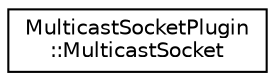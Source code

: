 digraph "Graphical Class Hierarchy"
{
 // LATEX_PDF_SIZE
  edge [fontname="Helvetica",fontsize="10",labelfontname="Helvetica",labelfontsize="10"];
  node [fontname="Helvetica",fontsize="10",shape=record];
  rankdir="LR";
  Node0 [label="MulticastSocketPlugin\l::MulticastSocket",height=0.2,width=0.4,color="black", fillcolor="white", style="filled",URL="$structMulticastSocketPlugin_1_1MulticastSocket.html",tooltip=" "];
}

